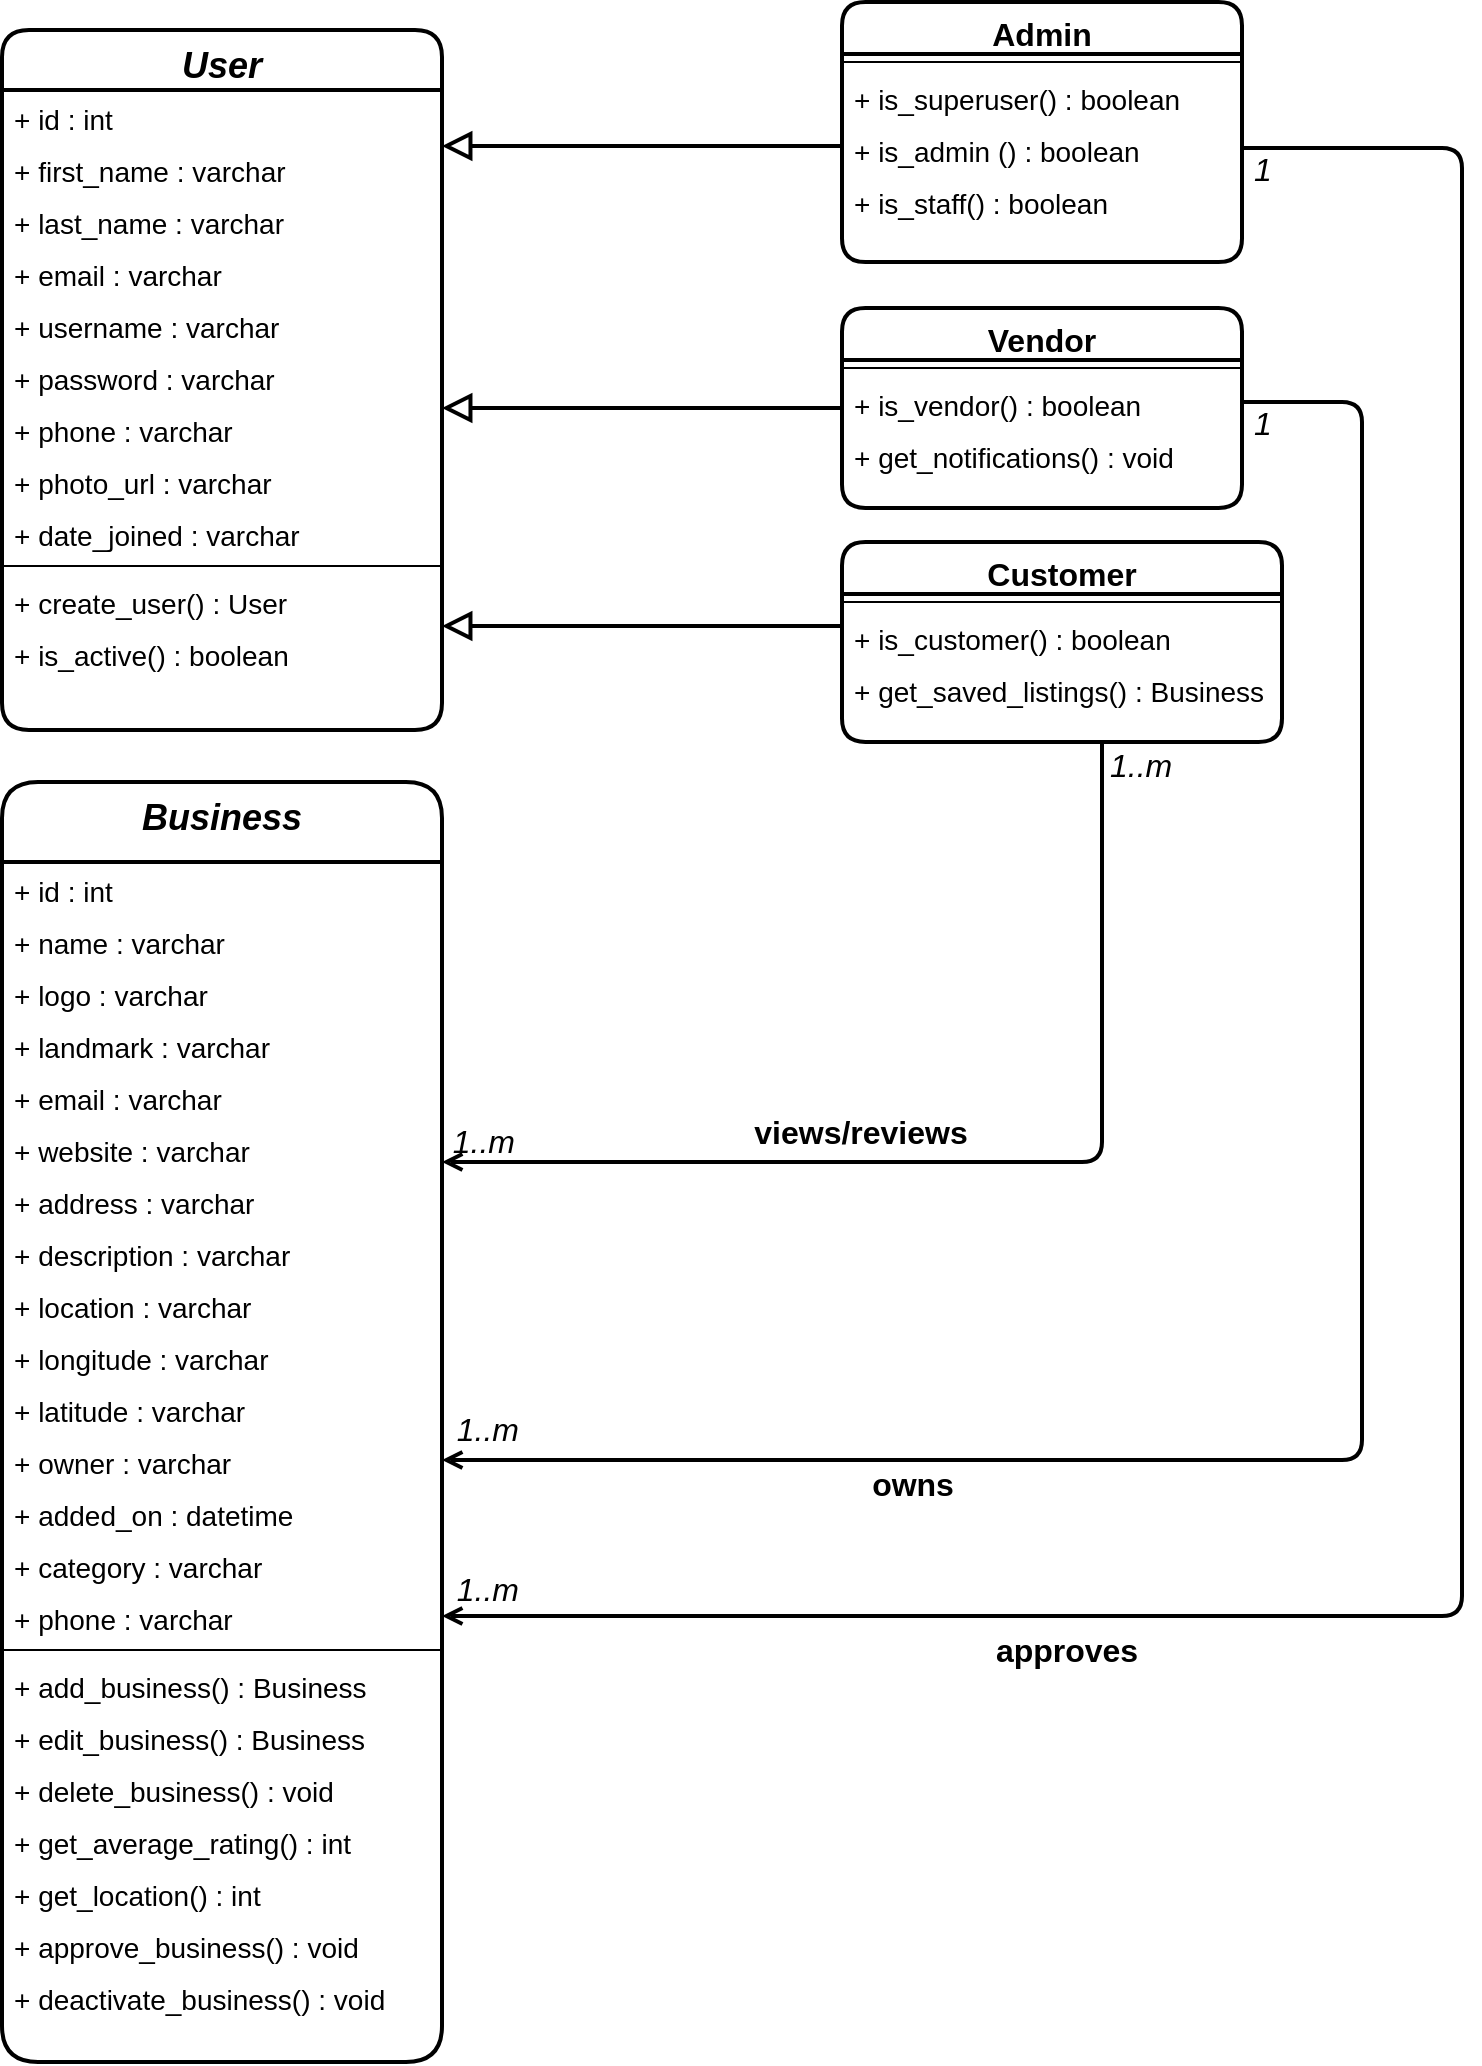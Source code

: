 <mxfile version="20.3.0" type="device"><diagram id="C5RBs43oDa-KdzZeNtuy" name="Page-1"><mxGraphModel dx="1093" dy="755" grid="1" gridSize="10" guides="1" tooltips="1" connect="1" arrows="1" fold="1" page="1" pageScale="1" pageWidth="827" pageHeight="1169" math="0" shadow="0"><root><mxCell id="WIyWlLk6GJQsqaUBKTNV-0"/><mxCell id="WIyWlLk6GJQsqaUBKTNV-1" parent="WIyWlLk6GJQsqaUBKTNV-0"/><mxCell id="zkfFHV4jXpPFQw0GAbJ--0" value="User" style="swimlane;fontStyle=3;align=center;verticalAlign=top;childLayout=stackLayout;horizontal=1;startSize=30;horizontalStack=0;resizeParent=1;resizeLast=0;collapsible=1;marginBottom=0;rounded=1;shadow=0;strokeWidth=2;fontSize=18;" parent="WIyWlLk6GJQsqaUBKTNV-1" vertex="1"><mxGeometry x="60" y="74" width="220" height="350" as="geometry"><mxRectangle x="230" y="140" width="160" height="26" as="alternateBounds"/></mxGeometry></mxCell><mxCell id="aMkbCJ6P7t3tdlC0zbgM-34" value="+ id : int" style="text;align=left;verticalAlign=top;spacingLeft=4;spacingRight=4;overflow=hidden;rotatable=0;points=[[0,0.5],[1,0.5]];portConstraint=eastwest;fontSize=14;rounded=1;" vertex="1" parent="zkfFHV4jXpPFQw0GAbJ--0"><mxGeometry y="30" width="220" height="26" as="geometry"/></mxCell><mxCell id="zkfFHV4jXpPFQw0GAbJ--1" value="+ first_name : varchar" style="text;align=left;verticalAlign=top;spacingLeft=4;spacingRight=4;overflow=hidden;rotatable=0;points=[[0,0.5],[1,0.5]];portConstraint=eastwest;fontSize=14;rounded=1;" parent="zkfFHV4jXpPFQw0GAbJ--0" vertex="1"><mxGeometry y="56" width="220" height="26" as="geometry"/></mxCell><mxCell id="zkfFHV4jXpPFQw0GAbJ--2" value="+ last_name : varchar" style="text;align=left;verticalAlign=top;spacingLeft=4;spacingRight=4;overflow=hidden;rotatable=0;points=[[0,0.5],[1,0.5]];portConstraint=eastwest;rounded=1;shadow=0;html=0;fontSize=14;" parent="zkfFHV4jXpPFQw0GAbJ--0" vertex="1"><mxGeometry y="82" width="220" height="26" as="geometry"/></mxCell><mxCell id="zkfFHV4jXpPFQw0GAbJ--3" value="+ email : varchar" style="text;align=left;verticalAlign=top;spacingLeft=4;spacingRight=4;overflow=hidden;rotatable=0;points=[[0,0.5],[1,0.5]];portConstraint=eastwest;rounded=1;shadow=0;html=0;fontSize=14;" parent="zkfFHV4jXpPFQw0GAbJ--0" vertex="1"><mxGeometry y="108" width="220" height="26" as="geometry"/></mxCell><mxCell id="aMkbCJ6P7t3tdlC0zbgM-0" value="+ username : varchar" style="text;align=left;verticalAlign=top;spacingLeft=4;spacingRight=4;overflow=hidden;rotatable=0;points=[[0,0.5],[1,0.5]];portConstraint=eastwest;rounded=1;shadow=0;html=0;fontSize=14;" vertex="1" parent="zkfFHV4jXpPFQw0GAbJ--0"><mxGeometry y="134" width="220" height="26" as="geometry"/></mxCell><mxCell id="aMkbCJ6P7t3tdlC0zbgM-1" value="+ password : varchar" style="text;align=left;verticalAlign=top;spacingLeft=4;spacingRight=4;overflow=hidden;rotatable=0;points=[[0,0.5],[1,0.5]];portConstraint=eastwest;rounded=1;shadow=0;html=0;fontSize=14;" vertex="1" parent="zkfFHV4jXpPFQw0GAbJ--0"><mxGeometry y="160" width="220" height="26" as="geometry"/></mxCell><mxCell id="aMkbCJ6P7t3tdlC0zbgM-2" value="+ phone : varchar" style="text;align=left;verticalAlign=top;spacingLeft=4;spacingRight=4;overflow=hidden;rotatable=0;points=[[0,0.5],[1,0.5]];portConstraint=eastwest;rounded=1;shadow=0;html=0;fontSize=14;" vertex="1" parent="zkfFHV4jXpPFQw0GAbJ--0"><mxGeometry y="186" width="220" height="26" as="geometry"/></mxCell><mxCell id="aMkbCJ6P7t3tdlC0zbgM-3" value="+ photo_url : varchar" style="text;align=left;verticalAlign=top;spacingLeft=4;spacingRight=4;overflow=hidden;rotatable=0;points=[[0,0.5],[1,0.5]];portConstraint=eastwest;rounded=1;shadow=0;html=0;fontSize=14;" vertex="1" parent="zkfFHV4jXpPFQw0GAbJ--0"><mxGeometry y="212" width="220" height="26" as="geometry"/></mxCell><mxCell id="zkfFHV4jXpPFQw0GAbJ--5" value="+ date_joined : varchar" style="text;align=left;verticalAlign=top;spacingLeft=4;spacingRight=4;overflow=hidden;rotatable=0;points=[[0,0.5],[1,0.5]];portConstraint=eastwest;fontSize=14;rounded=1;" parent="zkfFHV4jXpPFQw0GAbJ--0" vertex="1"><mxGeometry y="238" width="220" height="26" as="geometry"/></mxCell><mxCell id="zkfFHV4jXpPFQw0GAbJ--4" value="" style="line;html=1;strokeWidth=1;align=left;verticalAlign=middle;spacingTop=-1;spacingLeft=3;spacingRight=3;rotatable=0;labelPosition=right;points=[];portConstraint=eastwest;fontSize=14;rounded=1;" parent="zkfFHV4jXpPFQw0GAbJ--0" vertex="1"><mxGeometry y="264" width="220" height="8" as="geometry"/></mxCell><mxCell id="aMkbCJ6P7t3tdlC0zbgM-4" value="+ create_user() : User" style="text;align=left;verticalAlign=top;spacingLeft=4;spacingRight=4;overflow=hidden;rotatable=0;points=[[0,0.5],[1,0.5]];portConstraint=eastwest;fontSize=14;rounded=1;" vertex="1" parent="zkfFHV4jXpPFQw0GAbJ--0"><mxGeometry y="272" width="220" height="26" as="geometry"/></mxCell><mxCell id="aMkbCJ6P7t3tdlC0zbgM-5" value="+ is_active() : boolean" style="text;align=left;verticalAlign=top;spacingLeft=4;spacingRight=4;overflow=hidden;rotatable=0;points=[[0,0.5],[1,0.5]];portConstraint=eastwest;fontSize=14;rounded=1;" vertex="1" parent="zkfFHV4jXpPFQw0GAbJ--0"><mxGeometry y="298" width="220" height="26" as="geometry"/></mxCell><mxCell id="zkfFHV4jXpPFQw0GAbJ--6" value="Admin" style="swimlane;fontStyle=1;align=center;verticalAlign=top;childLayout=stackLayout;horizontal=1;startSize=26;horizontalStack=0;resizeParent=1;resizeLast=0;collapsible=1;marginBottom=0;rounded=1;shadow=0;strokeWidth=2;fontSize=16;" parent="WIyWlLk6GJQsqaUBKTNV-1" vertex="1"><mxGeometry x="480" y="60" width="200" height="130" as="geometry"><mxRectangle x="130" y="380" width="160" height="26" as="alternateBounds"/></mxGeometry></mxCell><mxCell id="zkfFHV4jXpPFQw0GAbJ--9" value="" style="line;html=1;strokeWidth=1;align=left;verticalAlign=middle;spacingTop=-1;spacingLeft=3;spacingRight=3;rotatable=0;labelPosition=right;points=[];portConstraint=eastwest;fontSize=14;rounded=1;" parent="zkfFHV4jXpPFQw0GAbJ--6" vertex="1"><mxGeometry y="26" width="200" height="8" as="geometry"/></mxCell><mxCell id="zkfFHV4jXpPFQw0GAbJ--7" value="+ is_superuser() : boolean" style="text;align=left;verticalAlign=top;spacingLeft=4;spacingRight=4;overflow=hidden;rotatable=0;points=[[0,0.5],[1,0.5]];portConstraint=eastwest;fontSize=14;rounded=1;" parent="zkfFHV4jXpPFQw0GAbJ--6" vertex="1"><mxGeometry y="34" width="200" height="26" as="geometry"/></mxCell><mxCell id="zkfFHV4jXpPFQw0GAbJ--8" value="+ is_admin () : boolean" style="text;align=left;verticalAlign=top;spacingLeft=4;spacingRight=4;overflow=hidden;rotatable=0;points=[[0,0.5],[1,0.5]];portConstraint=eastwest;rounded=1;shadow=0;html=0;fontSize=14;" parent="zkfFHV4jXpPFQw0GAbJ--6" vertex="1"><mxGeometry y="60" width="200" height="26" as="geometry"/></mxCell><mxCell id="aMkbCJ6P7t3tdlC0zbgM-6" value="+ is_staff() : boolean" style="text;align=left;verticalAlign=top;spacingLeft=4;spacingRight=4;overflow=hidden;rotatable=0;points=[[0,0.5],[1,0.5]];portConstraint=eastwest;rounded=1;shadow=0;html=0;fontSize=14;" vertex="1" parent="zkfFHV4jXpPFQw0GAbJ--6"><mxGeometry y="86" width="200" height="26" as="geometry"/></mxCell><mxCell id="zkfFHV4jXpPFQw0GAbJ--12" value="" style="endArrow=block;endSize=10;endFill=0;shadow=0;strokeWidth=2;rounded=1;edgeStyle=elbowEdgeStyle;elbow=vertical;fontSize=14;" parent="WIyWlLk6GJQsqaUBKTNV-1" source="zkfFHV4jXpPFQw0GAbJ--6" target="zkfFHV4jXpPFQw0GAbJ--0" edge="1"><mxGeometry width="160" relative="1" as="geometry"><mxPoint x="200" y="223" as="sourcePoint"/><mxPoint x="200" y="223" as="targetPoint"/></mxGeometry></mxCell><mxCell id="zkfFHV4jXpPFQw0GAbJ--13" value="Vendor" style="swimlane;fontStyle=1;align=center;verticalAlign=top;childLayout=stackLayout;horizontal=1;startSize=26;horizontalStack=0;resizeParent=1;resizeLast=0;collapsible=1;marginBottom=0;rounded=1;shadow=0;strokeWidth=2;fontSize=16;" parent="WIyWlLk6GJQsqaUBKTNV-1" vertex="1"><mxGeometry x="480" y="213" width="200" height="100" as="geometry"><mxRectangle x="340" y="380" width="170" height="26" as="alternateBounds"/></mxGeometry></mxCell><mxCell id="zkfFHV4jXpPFQw0GAbJ--15" value="" style="line;html=1;strokeWidth=1;align=left;verticalAlign=middle;spacingTop=-1;spacingLeft=3;spacingRight=3;rotatable=0;labelPosition=right;points=[];portConstraint=eastwest;fontSize=14;rounded=1;" parent="zkfFHV4jXpPFQw0GAbJ--13" vertex="1"><mxGeometry y="26" width="200" height="8" as="geometry"/></mxCell><mxCell id="aMkbCJ6P7t3tdlC0zbgM-8" value="+ is_vendor() : boolean" style="text;align=left;verticalAlign=top;spacingLeft=4;spacingRight=4;overflow=hidden;rotatable=0;points=[[0,0.5],[1,0.5]];portConstraint=eastwest;fontSize=14;rounded=1;" vertex="1" parent="zkfFHV4jXpPFQw0GAbJ--13"><mxGeometry y="34" width="200" height="26" as="geometry"/></mxCell><mxCell id="aMkbCJ6P7t3tdlC0zbgM-11" value="+ get_notifications() : void" style="text;align=left;verticalAlign=top;spacingLeft=4;spacingRight=4;overflow=hidden;rotatable=0;points=[[0,0.5],[1,0.5]];portConstraint=eastwest;fontSize=14;rounded=1;" vertex="1" parent="zkfFHV4jXpPFQw0GAbJ--13"><mxGeometry y="60" width="200" height="26" as="geometry"/></mxCell><mxCell id="zkfFHV4jXpPFQw0GAbJ--16" value="" style="endArrow=block;endSize=10;endFill=0;shadow=0;strokeWidth=2;rounded=1;edgeStyle=elbowEdgeStyle;elbow=vertical;fontSize=14;" parent="WIyWlLk6GJQsqaUBKTNV-1" source="zkfFHV4jXpPFQw0GAbJ--13" target="zkfFHV4jXpPFQw0GAbJ--0" edge="1"><mxGeometry width="160" relative="1" as="geometry"><mxPoint x="210" y="393" as="sourcePoint"/><mxPoint x="310" y="291" as="targetPoint"/></mxGeometry></mxCell><mxCell id="1ec-Mn62wcS6Xxe7tj-f-0" value="Customer" style="swimlane;fontStyle=1;align=center;verticalAlign=top;childLayout=stackLayout;horizontal=1;startSize=26;horizontalStack=0;resizeParent=1;resizeLast=0;collapsible=1;marginBottom=0;rounded=1;shadow=0;strokeWidth=2;fontSize=16;" parent="WIyWlLk6GJQsqaUBKTNV-1" vertex="1"><mxGeometry x="480" y="330" width="220" height="100" as="geometry"><mxRectangle x="340" y="380" width="170" height="26" as="alternateBounds"/></mxGeometry></mxCell><mxCell id="1ec-Mn62wcS6Xxe7tj-f-2" value="" style="line;html=1;strokeWidth=1;align=left;verticalAlign=middle;spacingTop=-1;spacingLeft=3;spacingRight=3;rotatable=0;labelPosition=right;points=[];portConstraint=eastwest;fontSize=14;rounded=1;" parent="1ec-Mn62wcS6Xxe7tj-f-0" vertex="1"><mxGeometry y="26" width="220" height="8" as="geometry"/></mxCell><mxCell id="aMkbCJ6P7t3tdlC0zbgM-10" value="+ is_customer() : boolean" style="text;align=left;verticalAlign=top;spacingLeft=4;spacingRight=4;overflow=hidden;rotatable=0;points=[[0,0.5],[1,0.5]];portConstraint=eastwest;fontSize=14;rounded=1;" vertex="1" parent="1ec-Mn62wcS6Xxe7tj-f-0"><mxGeometry y="34" width="220" height="26" as="geometry"/></mxCell><mxCell id="aMkbCJ6P7t3tdlC0zbgM-15" value="+ get_saved_listings() : Business" style="text;align=left;verticalAlign=top;spacingLeft=4;spacingRight=4;overflow=hidden;rotatable=0;points=[[0,0.5],[1,0.5]];portConstraint=eastwest;fontSize=14;rounded=1;" vertex="1" parent="1ec-Mn62wcS6Xxe7tj-f-0"><mxGeometry y="60" width="220" height="26" as="geometry"/></mxCell><mxCell id="1ec-Mn62wcS6Xxe7tj-f-4" value="Business" style="swimlane;fontStyle=3;align=center;verticalAlign=top;childLayout=stackLayout;horizontal=1;startSize=40;horizontalStack=0;resizeParent=1;resizeLast=0;collapsible=1;marginBottom=0;rounded=1;shadow=0;strokeWidth=2;fontSize=18;" parent="WIyWlLk6GJQsqaUBKTNV-1" vertex="1"><mxGeometry x="60" y="450" width="220" height="640" as="geometry"><mxRectangle x="230" y="140" width="160" height="26" as="alternateBounds"/></mxGeometry></mxCell><mxCell id="aMkbCJ6P7t3tdlC0zbgM-35" value="+ id : int" style="text;align=left;verticalAlign=top;spacingLeft=4;spacingRight=4;overflow=hidden;rotatable=0;points=[[0,0.5],[1,0.5]];portConstraint=eastwest;fontSize=14;rounded=1;" vertex="1" parent="1ec-Mn62wcS6Xxe7tj-f-4"><mxGeometry y="40" width="220" height="26" as="geometry"/></mxCell><mxCell id="1ec-Mn62wcS6Xxe7tj-f-5" value="+ name : varchar" style="text;align=left;verticalAlign=top;spacingLeft=4;spacingRight=4;overflow=hidden;rotatable=0;points=[[0,0.5],[1,0.5]];portConstraint=eastwest;fontSize=14;rounded=1;" parent="1ec-Mn62wcS6Xxe7tj-f-4" vertex="1"><mxGeometry y="66" width="220" height="26" as="geometry"/></mxCell><mxCell id="1ec-Mn62wcS6Xxe7tj-f-6" value="+ logo : varchar" style="text;align=left;verticalAlign=top;spacingLeft=4;spacingRight=4;overflow=hidden;rotatable=0;points=[[0,0.5],[1,0.5]];portConstraint=eastwest;rounded=1;shadow=0;html=0;fontSize=14;" parent="1ec-Mn62wcS6Xxe7tj-f-4" vertex="1"><mxGeometry y="92" width="220" height="26" as="geometry"/></mxCell><mxCell id="aMkbCJ6P7t3tdlC0zbgM-16" value="+ landmark : varchar" style="text;align=left;verticalAlign=top;spacingLeft=4;spacingRight=4;overflow=hidden;rotatable=0;points=[[0,0.5],[1,0.5]];portConstraint=eastwest;rounded=1;shadow=0;html=0;fontSize=14;" vertex="1" parent="1ec-Mn62wcS6Xxe7tj-f-4"><mxGeometry y="118" width="220" height="26" as="geometry"/></mxCell><mxCell id="1ec-Mn62wcS6Xxe7tj-f-7" value="+ email : varchar" style="text;align=left;verticalAlign=top;spacingLeft=4;spacingRight=4;overflow=hidden;rotatable=0;points=[[0,0.5],[1,0.5]];portConstraint=eastwest;rounded=1;shadow=0;html=0;fontSize=14;" parent="1ec-Mn62wcS6Xxe7tj-f-4" vertex="1"><mxGeometry y="144" width="220" height="26" as="geometry"/></mxCell><mxCell id="aMkbCJ6P7t3tdlC0zbgM-17" value="+ website : varchar" style="text;align=left;verticalAlign=top;spacingLeft=4;spacingRight=4;overflow=hidden;rotatable=0;points=[[0,0.5],[1,0.5]];portConstraint=eastwest;rounded=1;shadow=0;html=0;fontSize=14;" vertex="1" parent="1ec-Mn62wcS6Xxe7tj-f-4"><mxGeometry y="170" width="220" height="26" as="geometry"/></mxCell><mxCell id="aMkbCJ6P7t3tdlC0zbgM-19" value="+ address : varchar" style="text;align=left;verticalAlign=top;spacingLeft=4;spacingRight=4;overflow=hidden;rotatable=0;points=[[0,0.5],[1,0.5]];portConstraint=eastwest;rounded=1;shadow=0;html=0;fontSize=14;" vertex="1" parent="1ec-Mn62wcS6Xxe7tj-f-4"><mxGeometry y="196" width="220" height="26" as="geometry"/></mxCell><mxCell id="aMkbCJ6P7t3tdlC0zbgM-18" value="+ description : varchar" style="text;align=left;verticalAlign=top;spacingLeft=4;spacingRight=4;overflow=hidden;rotatable=0;points=[[0,0.5],[1,0.5]];portConstraint=eastwest;rounded=1;shadow=0;html=0;fontSize=14;" vertex="1" parent="1ec-Mn62wcS6Xxe7tj-f-4"><mxGeometry y="222" width="220" height="26" as="geometry"/></mxCell><mxCell id="aMkbCJ6P7t3tdlC0zbgM-20" value="+ location : varchar" style="text;align=left;verticalAlign=top;spacingLeft=4;spacingRight=4;overflow=hidden;rotatable=0;points=[[0,0.5],[1,0.5]];portConstraint=eastwest;rounded=1;shadow=0;html=0;fontSize=14;" vertex="1" parent="1ec-Mn62wcS6Xxe7tj-f-4"><mxGeometry y="248" width="220" height="26" as="geometry"/></mxCell><mxCell id="aMkbCJ6P7t3tdlC0zbgM-21" value="+ longitude : varchar" style="text;align=left;verticalAlign=top;spacingLeft=4;spacingRight=4;overflow=hidden;rotatable=0;points=[[0,0.5],[1,0.5]];portConstraint=eastwest;rounded=1;shadow=0;html=0;fontSize=14;" vertex="1" parent="1ec-Mn62wcS6Xxe7tj-f-4"><mxGeometry y="274" width="220" height="26" as="geometry"/></mxCell><mxCell id="aMkbCJ6P7t3tdlC0zbgM-22" value="+ latitude : varchar" style="text;align=left;verticalAlign=top;spacingLeft=4;spacingRight=4;overflow=hidden;rotatable=0;points=[[0,0.5],[1,0.5]];portConstraint=eastwest;rounded=1;shadow=0;html=0;fontSize=14;" vertex="1" parent="1ec-Mn62wcS6Xxe7tj-f-4"><mxGeometry y="300" width="220" height="26" as="geometry"/></mxCell><mxCell id="aMkbCJ6P7t3tdlC0zbgM-25" value="+ owner : varchar" style="text;align=left;verticalAlign=top;spacingLeft=4;spacingRight=4;overflow=hidden;rotatable=0;points=[[0,0.5],[1,0.5]];portConstraint=eastwest;rounded=1;shadow=0;html=0;fontSize=14;" vertex="1" parent="1ec-Mn62wcS6Xxe7tj-f-4"><mxGeometry y="326" width="220" height="26" as="geometry"/></mxCell><mxCell id="aMkbCJ6P7t3tdlC0zbgM-24" value="+ added_on : datetime" style="text;align=left;verticalAlign=top;spacingLeft=4;spacingRight=4;overflow=hidden;rotatable=0;points=[[0,0.5],[1,0.5]];portConstraint=eastwest;rounded=1;shadow=0;html=0;fontSize=14;" vertex="1" parent="1ec-Mn62wcS6Xxe7tj-f-4"><mxGeometry y="352" width="220" height="26" as="geometry"/></mxCell><mxCell id="aMkbCJ6P7t3tdlC0zbgM-26" value="+ category : varchar" style="text;align=left;verticalAlign=top;spacingLeft=4;spacingRight=4;overflow=hidden;rotatable=0;points=[[0,0.5],[1,0.5]];portConstraint=eastwest;fontSize=14;rounded=1;" vertex="1" parent="1ec-Mn62wcS6Xxe7tj-f-4"><mxGeometry y="378" width="220" height="26" as="geometry"/></mxCell><mxCell id="aMkbCJ6P7t3tdlC0zbgM-27" value="+ phone : varchar" style="text;align=left;verticalAlign=top;spacingLeft=4;spacingRight=4;overflow=hidden;rotatable=0;points=[[0,0.5],[1,0.5]];portConstraint=eastwest;rounded=1;shadow=0;html=0;fontSize=14;" vertex="1" parent="1ec-Mn62wcS6Xxe7tj-f-4"><mxGeometry y="404" width="220" height="26" as="geometry"/></mxCell><mxCell id="1ec-Mn62wcS6Xxe7tj-f-8" value="" style="line;html=1;strokeWidth=1;align=left;verticalAlign=middle;spacingTop=-1;spacingLeft=3;spacingRight=3;rotatable=0;labelPosition=right;points=[];portConstraint=eastwest;fontSize=14;rounded=1;" parent="1ec-Mn62wcS6Xxe7tj-f-4" vertex="1"><mxGeometry y="430" width="220" height="8" as="geometry"/></mxCell><mxCell id="1ec-Mn62wcS6Xxe7tj-f-9" value="+ add_business() : Business" style="text;align=left;verticalAlign=top;spacingLeft=4;spacingRight=4;overflow=hidden;rotatable=0;points=[[0,0.5],[1,0.5]];portConstraint=eastwest;fontSize=14;rounded=1;" parent="1ec-Mn62wcS6Xxe7tj-f-4" vertex="1"><mxGeometry y="438" width="220" height="26" as="geometry"/></mxCell><mxCell id="aMkbCJ6P7t3tdlC0zbgM-12" value="+ edit_business() : Business" style="text;align=left;verticalAlign=top;spacingLeft=4;spacingRight=4;overflow=hidden;rotatable=0;points=[[0,0.5],[1,0.5]];portConstraint=eastwest;fontSize=14;rounded=1;" vertex="1" parent="1ec-Mn62wcS6Xxe7tj-f-4"><mxGeometry y="464" width="220" height="26" as="geometry"/></mxCell><mxCell id="aMkbCJ6P7t3tdlC0zbgM-13" value="+ delete_business() : void" style="text;align=left;verticalAlign=top;spacingLeft=4;spacingRight=4;overflow=hidden;rotatable=0;points=[[0,0.5],[1,0.5]];portConstraint=eastwest;fontSize=14;rounded=1;" vertex="1" parent="1ec-Mn62wcS6Xxe7tj-f-4"><mxGeometry y="490" width="220" height="26" as="geometry"/></mxCell><mxCell id="aMkbCJ6P7t3tdlC0zbgM-14" value="+ get_average_rating() : int" style="text;align=left;verticalAlign=top;spacingLeft=4;spacingRight=4;overflow=hidden;rotatable=0;points=[[0,0.5],[1,0.5]];portConstraint=eastwest;fontSize=14;rounded=1;" vertex="1" parent="1ec-Mn62wcS6Xxe7tj-f-4"><mxGeometry y="516" width="220" height="26" as="geometry"/></mxCell><mxCell id="aMkbCJ6P7t3tdlC0zbgM-23" value="+ get_location() : int" style="text;align=left;verticalAlign=top;spacingLeft=4;spacingRight=4;overflow=hidden;rotatable=0;points=[[0,0.5],[1,0.5]];portConstraint=eastwest;fontSize=14;rounded=1;" vertex="1" parent="1ec-Mn62wcS6Xxe7tj-f-4"><mxGeometry y="542" width="220" height="26" as="geometry"/></mxCell><mxCell id="aMkbCJ6P7t3tdlC0zbgM-28" value="+ approve_business() : void" style="text;align=left;verticalAlign=top;spacingLeft=4;spacingRight=4;overflow=hidden;rotatable=0;points=[[0,0.5],[1,0.5]];portConstraint=eastwest;fontSize=14;rounded=1;" vertex="1" parent="1ec-Mn62wcS6Xxe7tj-f-4"><mxGeometry y="568" width="220" height="26" as="geometry"/></mxCell><mxCell id="aMkbCJ6P7t3tdlC0zbgM-29" value="+ deactivate_business() : void" style="text;align=left;verticalAlign=top;spacingLeft=4;spacingRight=4;overflow=hidden;rotatable=0;points=[[0,0.5],[1,0.5]];portConstraint=eastwest;fontSize=14;rounded=1;" vertex="1" parent="1ec-Mn62wcS6Xxe7tj-f-4"><mxGeometry y="594" width="220" height="26" as="geometry"/></mxCell><mxCell id="1ec-Mn62wcS6Xxe7tj-f-15" value="" style="endArrow=open;shadow=0;strokeWidth=2;rounded=1;endFill=1;edgeStyle=elbowEdgeStyle;elbow=vertical;exitX=1;exitY=0.5;exitDx=0;exitDy=0;fontSize=14;" parent="WIyWlLk6GJQsqaUBKTNV-1" target="aMkbCJ6P7t3tdlC0zbgM-25" edge="1" source="aMkbCJ6P7t3tdlC0zbgM-8"><mxGeometry x="0.5" y="41" relative="1" as="geometry"><mxPoint x="408" y="450" as="sourcePoint"/><mxPoint x="564" y="529" as="targetPoint"/><mxPoint x="-40" y="32" as="offset"/><Array as="points"><mxPoint x="740" y="380"/><mxPoint x="408" y="480"/><mxPoint x="420" y="530"/></Array></mxGeometry></mxCell><mxCell id="1ec-Mn62wcS6Xxe7tj-f-16" value="1" style="resizable=0;align=left;verticalAlign=bottom;labelBackgroundColor=none;fontSize=16;rounded=1;fontStyle=2" parent="1ec-Mn62wcS6Xxe7tj-f-15" connectable="0" vertex="1"><mxGeometry x="-1" relative="1" as="geometry"><mxPoint x="4" y="21" as="offset"/></mxGeometry></mxCell><mxCell id="1ec-Mn62wcS6Xxe7tj-f-17" value="1..m" style="resizable=0;align=right;verticalAlign=bottom;labelBackgroundColor=none;fontSize=16;fontStyle=2;rounded=1;" parent="1ec-Mn62wcS6Xxe7tj-f-15" connectable="0" vertex="1"><mxGeometry x="1" relative="1" as="geometry"><mxPoint x="40" y="-5" as="offset"/></mxGeometry></mxCell><mxCell id="1ec-Mn62wcS6Xxe7tj-f-18" value="owns" style="text;html=1;resizable=0;points=[];;align=center;verticalAlign=middle;labelBackgroundColor=none;rounded=1;shadow=0;strokeWidth=1;fontSize=16;fontStyle=1;" parent="1ec-Mn62wcS6Xxe7tj-f-15" vertex="1" connectable="0"><mxGeometry x="0.5" y="49" relative="1" as="geometry"><mxPoint x="-27" y="-37" as="offset"/></mxGeometry></mxCell><mxCell id="1ec-Mn62wcS6Xxe7tj-f-19" value="" style="endArrow=open;shadow=0;strokeWidth=2;rounded=1;endFill=1;edgeStyle=elbowEdgeStyle;elbow=vertical;fontSize=14;" parent="WIyWlLk6GJQsqaUBKTNV-1" target="aMkbCJ6P7t3tdlC0zbgM-17" edge="1"><mxGeometry x="0.5" y="41" relative="1" as="geometry"><mxPoint x="610" y="430" as="sourcePoint"/><mxPoint x="310" y="640" as="targetPoint"/><mxPoint x="-40" y="32" as="offset"/><Array as="points"><mxPoint x="630" y="640"/></Array></mxGeometry></mxCell><mxCell id="1ec-Mn62wcS6Xxe7tj-f-20" value="1..m" style="resizable=0;align=left;verticalAlign=bottom;labelBackgroundColor=none;fontSize=16;fontStyle=2;rounded=1;" parent="1ec-Mn62wcS6Xxe7tj-f-19" connectable="0" vertex="1"><mxGeometry x="-1" relative="1" as="geometry"><mxPoint x="2" y="22" as="offset"/></mxGeometry></mxCell><mxCell id="1ec-Mn62wcS6Xxe7tj-f-21" value="1..m" style="resizable=0;align=right;verticalAlign=bottom;labelBackgroundColor=none;fontSize=16;fontStyle=2;rounded=1;" parent="1ec-Mn62wcS6Xxe7tj-f-19" connectable="0" vertex="1"><mxGeometry x="1" relative="1" as="geometry"><mxPoint x="38" as="offset"/></mxGeometry></mxCell><mxCell id="1ec-Mn62wcS6Xxe7tj-f-22" value="views/reviews" style="text;html=1;resizable=0;points=[];;align=center;verticalAlign=middle;labelBackgroundColor=none;rounded=1;shadow=0;strokeWidth=1;fontSize=16;fontStyle=1;" parent="1ec-Mn62wcS6Xxe7tj-f-19" vertex="1" connectable="0"><mxGeometry x="0.5" y="49" relative="1" as="geometry"><mxPoint x="74" y="-64" as="offset"/></mxGeometry></mxCell><mxCell id="1ec-Mn62wcS6Xxe7tj-f-24" value="" style="endArrow=block;endSize=10;endFill=0;shadow=0;strokeWidth=2;rounded=1;edgeStyle=elbowEdgeStyle;elbow=vertical;fontSize=14;" parent="WIyWlLk6GJQsqaUBKTNV-1" source="aMkbCJ6P7t3tdlC0zbgM-10" edge="1" target="aMkbCJ6P7t3tdlC0zbgM-4"><mxGeometry width="160" relative="1" as="geometry"><mxPoint x="410.0" y="380" as="sourcePoint"/><mxPoint x="300.0" y="278" as="targetPoint"/><Array as="points"><mxPoint x="590" y="370"/><mxPoint x="370" y="360"/></Array></mxGeometry></mxCell><mxCell id="aMkbCJ6P7t3tdlC0zbgM-36" value="" style="endArrow=open;shadow=0;strokeWidth=2;rounded=1;endFill=1;edgeStyle=elbowEdgeStyle;elbow=vertical;entryX=1;entryY=0.5;entryDx=0;entryDy=0;fontSize=14;" edge="1" parent="WIyWlLk6GJQsqaUBKTNV-1" source="zkfFHV4jXpPFQw0GAbJ--8" target="aMkbCJ6P7t3tdlC0zbgM-27"><mxGeometry x="0.5" y="41" relative="1" as="geometry"><mxPoint x="670" y="257" as="sourcePoint"/><mxPoint x="260" y="785" as="targetPoint"/><mxPoint x="-40" y="32" as="offset"/><Array as="points"><mxPoint x="790" y="620"/><mxPoint x="418" y="490"/><mxPoint x="430" y="540"/></Array></mxGeometry></mxCell><mxCell id="aMkbCJ6P7t3tdlC0zbgM-37" value="1" style="resizable=0;align=left;verticalAlign=bottom;labelBackgroundColor=none;fontSize=16;rounded=1;fontStyle=2" connectable="0" vertex="1" parent="aMkbCJ6P7t3tdlC0zbgM-36"><mxGeometry x="-1" relative="1" as="geometry"><mxPoint x="4" y="21" as="offset"/></mxGeometry></mxCell><mxCell id="aMkbCJ6P7t3tdlC0zbgM-38" value="1..m" style="resizable=0;align=right;verticalAlign=bottom;labelBackgroundColor=none;fontSize=16;fontStyle=2;rounded=1;" connectable="0" vertex="1" parent="aMkbCJ6P7t3tdlC0zbgM-36"><mxGeometry x="1" relative="1" as="geometry"><mxPoint x="40" y="-3" as="offset"/></mxGeometry></mxCell><mxCell id="aMkbCJ6P7t3tdlC0zbgM-39" value="approves" style="text;html=1;resizable=0;points=[];;align=center;verticalAlign=middle;labelBackgroundColor=none;rounded=1;shadow=0;strokeWidth=1;fontSize=16;fontStyle=1;" vertex="1" connectable="0" parent="aMkbCJ6P7t3tdlC0zbgM-36"><mxGeometry x="0.5" y="49" relative="1" as="geometry"><mxPoint x="-27" y="-32" as="offset"/></mxGeometry></mxCell></root></mxGraphModel></diagram></mxfile>
